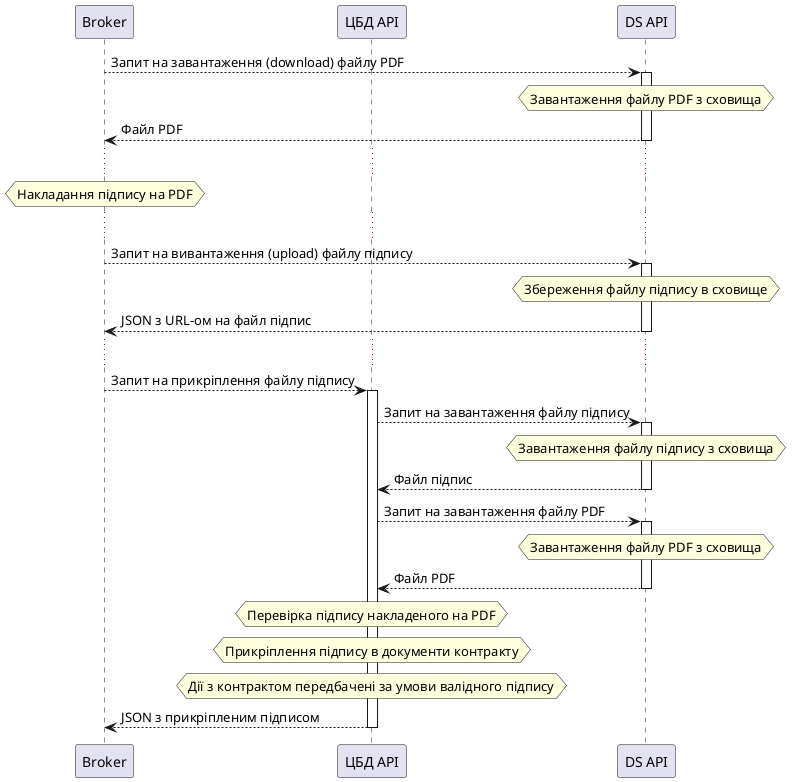@startuml

skinparam note {
  TextAlignment center
}

participant "Broker" as Broker
participant "ЦБД API" as CDB
participant "CDB API" as CDB
participant "DS API" as DS

Broker --> DS: Запит на завантаження (download) файлу PDF
activate DS
hnote over DS: Завантаження файлу PDF з сховища
DS --> Broker: Файл PDF
deactivate DS

...

hnote over Broker: Накладання підпису на PDF

...

Broker --> DS: Запит на вивантаження (upload) файлу підпису
activate DS
hnote over DS: Збереження файлу підпису в сховище
DS --> Broker: JSON з URL-ом на файл підпис
deactivate DS

...

Broker --> CDB: Запит на прикріплення файлу підпису
activate CDB
CDB --> DS: Запит на завантаження файлу підпису
activate DS
hnote over DS: Завантаження файлу підпису з сховища
DS --> CDB: Файл підпис
deactivate DS
CDB --> DS: Запит на завантаження файлу PDF
activate DS
hnote over DS: Завантаження файлу PDF з сховища
DS --> CDB: Файл PDF
deactivate DS
hnote over CDB: Перевірка підпису накладеного на PDF
hnote over CDB: Прикріплення підпису в документи контракту
hnote over CDB: Дії з контрактом передбачені за умови валідного підпису
CDB --> Broker: JSON з прикріпленим підписом
deactivate CDB